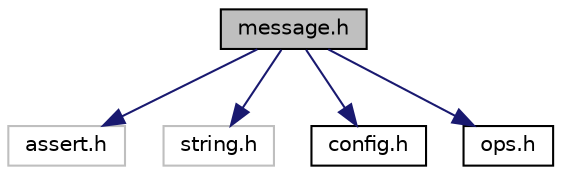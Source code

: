 digraph "message.h"
{
  edge [fontname="Helvetica",fontsize="10",labelfontname="Helvetica",labelfontsize="10"];
  node [fontname="Helvetica",fontsize="10",shape=record];
  Node0 [label="message.h",height=0.2,width=0.4,color="black", fillcolor="grey75", style="filled", fontcolor="black"];
  Node0 -> Node1 [color="midnightblue",fontsize="10",style="solid"];
  Node1 [label="assert.h",height=0.2,width=0.4,color="grey75", fillcolor="white", style="filled"];
  Node0 -> Node2 [color="midnightblue",fontsize="10",style="solid"];
  Node2 [label="string.h",height=0.2,width=0.4,color="grey75", fillcolor="white", style="filled"];
  Node0 -> Node3 [color="midnightblue",fontsize="10",style="solid"];
  Node3 [label="config.h",height=0.2,width=0.4,color="black", fillcolor="white", style="filled",URL="$config_8h.html",tooltip="File contenente alcune define con valori massimi utilizzabili. "];
  Node0 -> Node4 [color="midnightblue",fontsize="10",style="solid"];
  Node4 [label="ops.h",height=0.2,width=0.4,color="black", fillcolor="white", style="filled",URL="$ops_8h.html",tooltip="Contiene i codici delle operazioni di richiesta e risposta. "];
}

